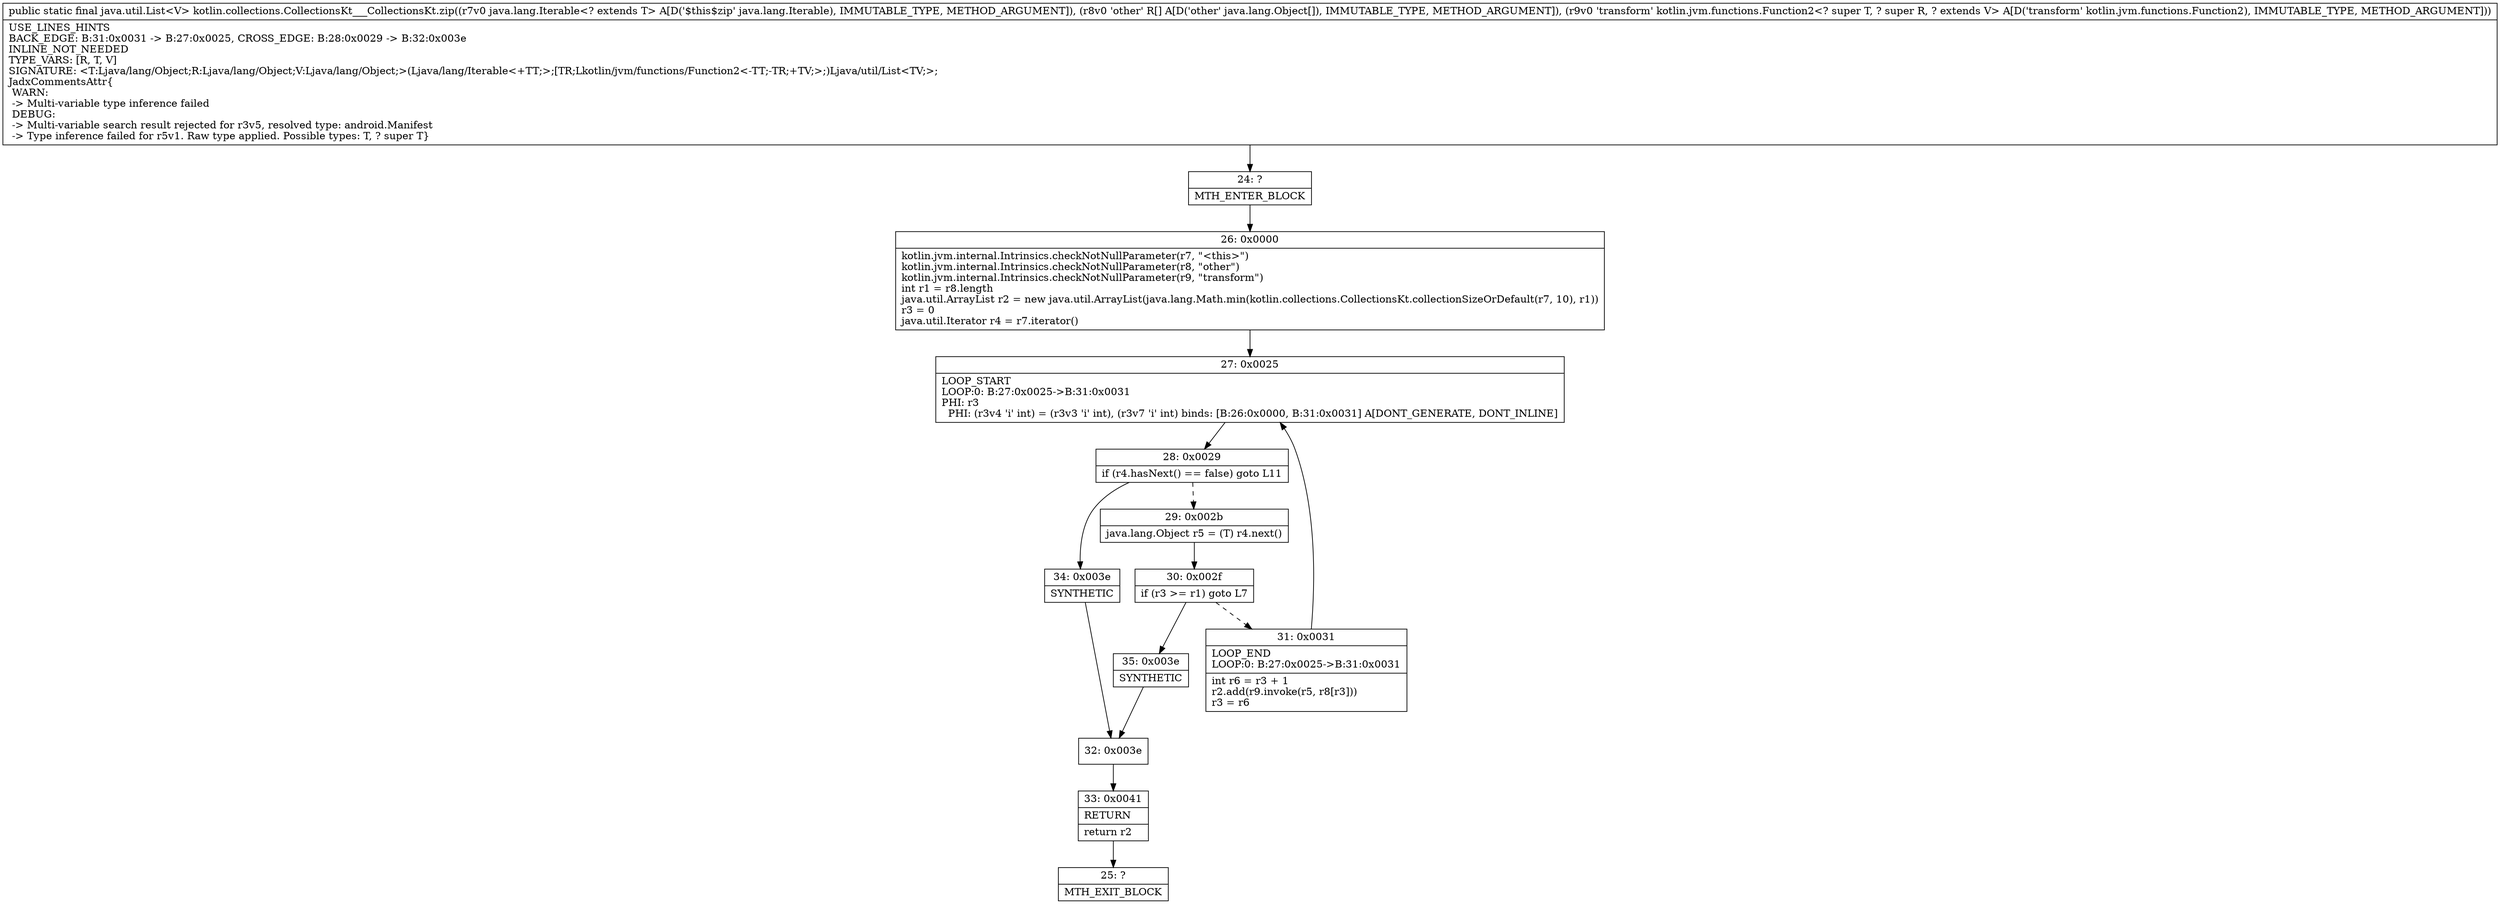 digraph "CFG forkotlin.collections.CollectionsKt___CollectionsKt.zip(Ljava\/lang\/Iterable;[Ljava\/lang\/Object;Lkotlin\/jvm\/functions\/Function2;)Ljava\/util\/List;" {
Node_24 [shape=record,label="{24\:\ ?|MTH_ENTER_BLOCK\l}"];
Node_26 [shape=record,label="{26\:\ 0x0000|kotlin.jvm.internal.Intrinsics.checkNotNullParameter(r7, \"\<this\>\")\lkotlin.jvm.internal.Intrinsics.checkNotNullParameter(r8, \"other\")\lkotlin.jvm.internal.Intrinsics.checkNotNullParameter(r9, \"transform\")\lint r1 = r8.length\ljava.util.ArrayList r2 = new java.util.ArrayList(java.lang.Math.min(kotlin.collections.CollectionsKt.collectionSizeOrDefault(r7, 10), r1))\lr3 = 0\ljava.util.Iterator r4 = r7.iterator()\l}"];
Node_27 [shape=record,label="{27\:\ 0x0025|LOOP_START\lLOOP:0: B:27:0x0025\-\>B:31:0x0031\lPHI: r3 \l  PHI: (r3v4 'i' int) = (r3v3 'i' int), (r3v7 'i' int) binds: [B:26:0x0000, B:31:0x0031] A[DONT_GENERATE, DONT_INLINE]\l}"];
Node_28 [shape=record,label="{28\:\ 0x0029|if (r4.hasNext() == false) goto L11\l}"];
Node_29 [shape=record,label="{29\:\ 0x002b|java.lang.Object r5 = (T) r4.next()\l}"];
Node_30 [shape=record,label="{30\:\ 0x002f|if (r3 \>= r1) goto L7\l}"];
Node_31 [shape=record,label="{31\:\ 0x0031|LOOP_END\lLOOP:0: B:27:0x0025\-\>B:31:0x0031\l|int r6 = r3 + 1\lr2.add(r9.invoke(r5, r8[r3]))\lr3 = r6\l}"];
Node_35 [shape=record,label="{35\:\ 0x003e|SYNTHETIC\l}"];
Node_32 [shape=record,label="{32\:\ 0x003e}"];
Node_33 [shape=record,label="{33\:\ 0x0041|RETURN\l|return r2\l}"];
Node_25 [shape=record,label="{25\:\ ?|MTH_EXIT_BLOCK\l}"];
Node_34 [shape=record,label="{34\:\ 0x003e|SYNTHETIC\l}"];
MethodNode[shape=record,label="{public static final java.util.List\<V\> kotlin.collections.CollectionsKt___CollectionsKt.zip((r7v0 java.lang.Iterable\<? extends T\> A[D('$this$zip' java.lang.Iterable), IMMUTABLE_TYPE, METHOD_ARGUMENT]), (r8v0 'other' R[] A[D('other' java.lang.Object[]), IMMUTABLE_TYPE, METHOD_ARGUMENT]), (r9v0 'transform' kotlin.jvm.functions.Function2\<? super T, ? super R, ? extends V\> A[D('transform' kotlin.jvm.functions.Function2), IMMUTABLE_TYPE, METHOD_ARGUMENT]))  | USE_LINES_HINTS\lBACK_EDGE: B:31:0x0031 \-\> B:27:0x0025, CROSS_EDGE: B:28:0x0029 \-\> B:32:0x003e\lINLINE_NOT_NEEDED\lTYPE_VARS: [R, T, V]\lSIGNATURE: \<T:Ljava\/lang\/Object;R:Ljava\/lang\/Object;V:Ljava\/lang\/Object;\>(Ljava\/lang\/Iterable\<+TT;\>;[TR;Lkotlin\/jvm\/functions\/Function2\<\-TT;\-TR;+TV;\>;)Ljava\/util\/List\<TV;\>;\lJadxCommentsAttr\{\l WARN: \l \-\> Multi\-variable type inference failed\l DEBUG: \l \-\> Multi\-variable search result rejected for r3v5, resolved type: android.Manifest\l \-\> Type inference failed for r5v1. Raw type applied. Possible types: T, ? super T\}\l}"];
MethodNode -> Node_24;Node_24 -> Node_26;
Node_26 -> Node_27;
Node_27 -> Node_28;
Node_28 -> Node_29[style=dashed];
Node_28 -> Node_34;
Node_29 -> Node_30;
Node_30 -> Node_31[style=dashed];
Node_30 -> Node_35;
Node_31 -> Node_27;
Node_35 -> Node_32;
Node_32 -> Node_33;
Node_33 -> Node_25;
Node_34 -> Node_32;
}

